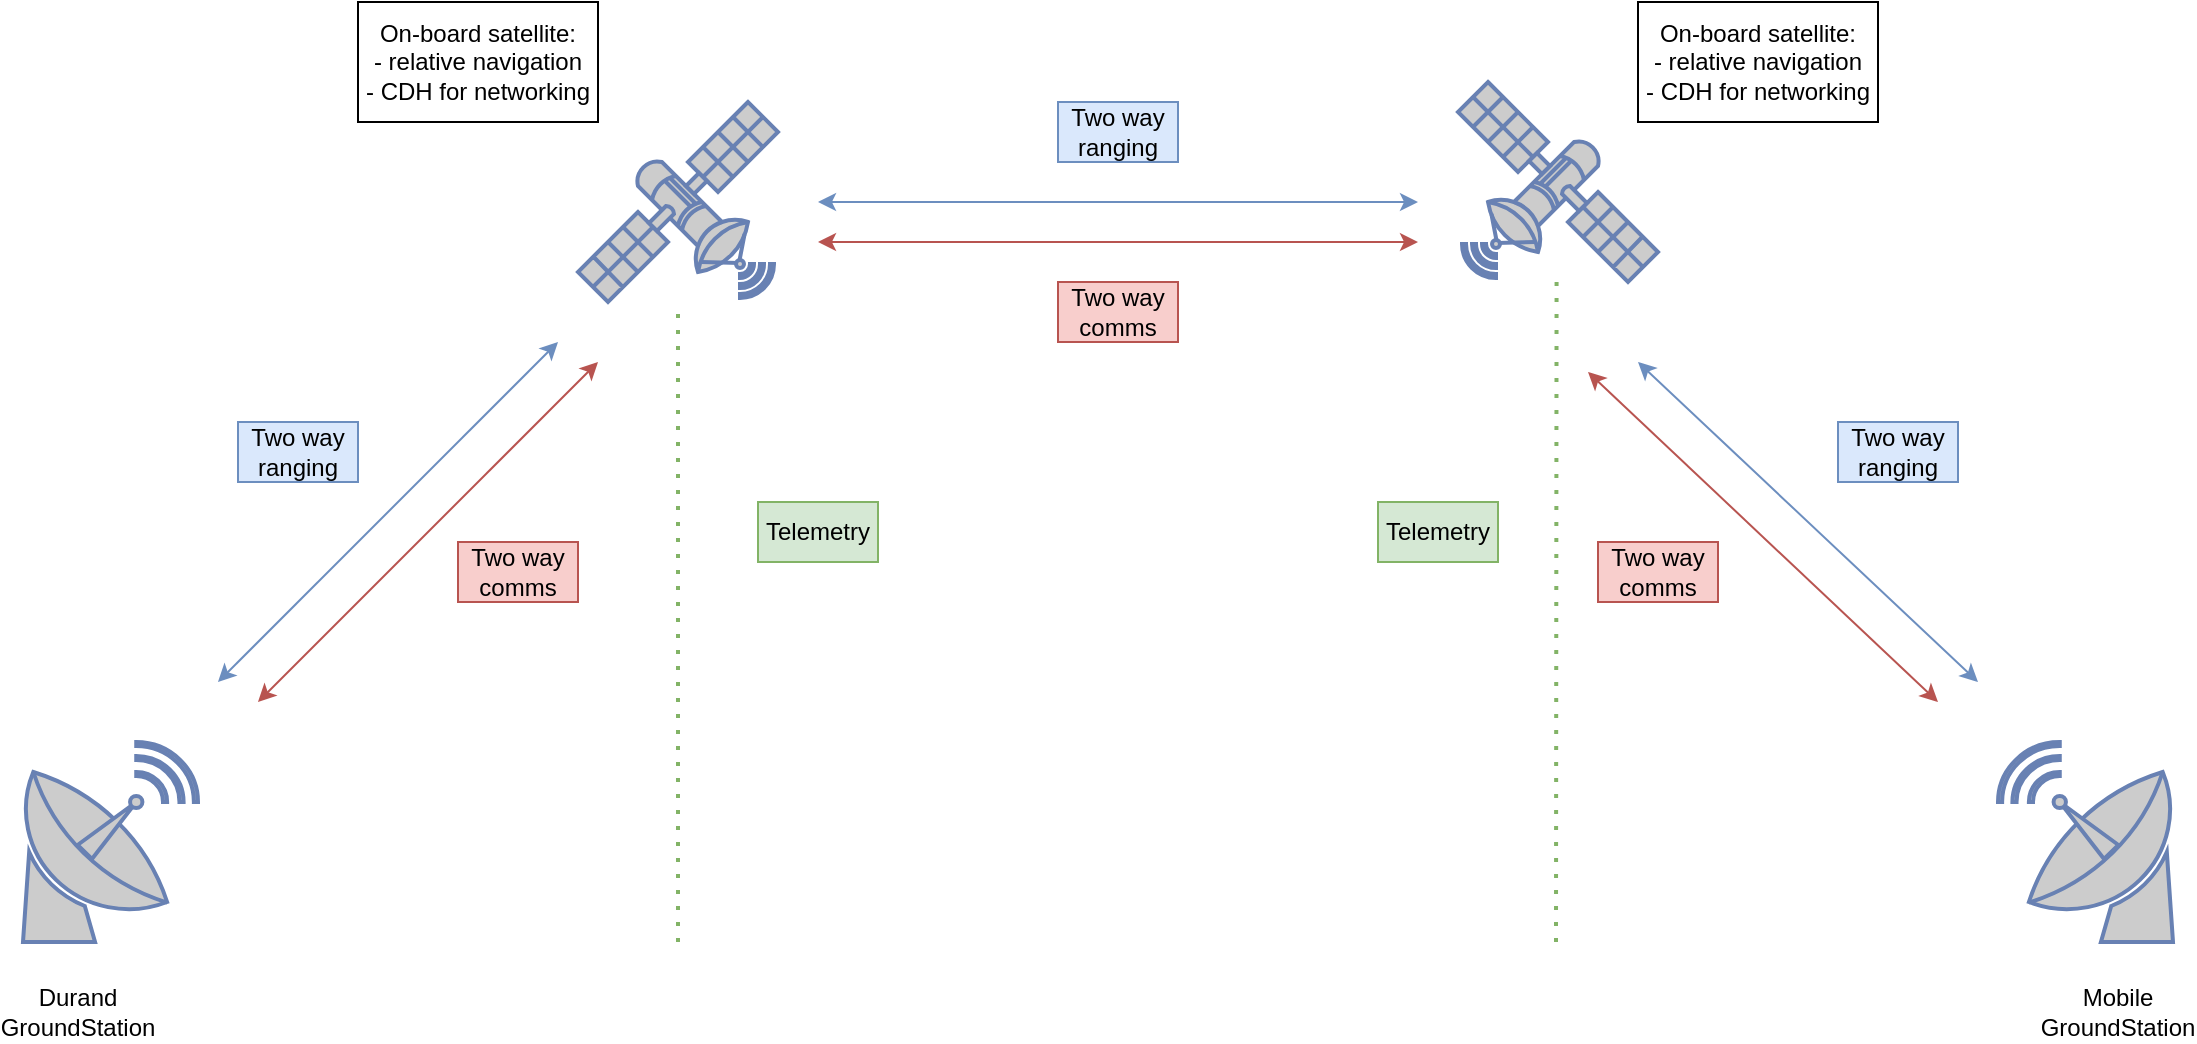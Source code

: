 <mxfile pages="2">
    <diagram id="ojHnEnGWZA4C1J7AVFo-" name="ranging">
        <mxGraphModel dx="673" dy="661" grid="1" gridSize="10" guides="1" tooltips="1" connect="1" arrows="1" fold="1" page="1" pageScale="1" pageWidth="1100" pageHeight="850" math="0" shadow="0">
            <root>
                <mxCell id="0"/>
                <mxCell id="1" parent="0"/>
                <mxCell id="_DRrsNKvXK_cskjXRkIl-1" value="" style="fontColor=#0066CC;verticalAlign=top;verticalLabelPosition=bottom;labelPosition=center;align=center;html=1;outlineConnect=0;fillColor=#CCCCCC;strokeColor=#6881B3;gradientColor=none;gradientDirection=north;strokeWidth=2;shape=mxgraph.networks.satellite;" parent="1" vertex="1">
                    <mxGeometry x="730" y="130" width="100" height="100" as="geometry"/>
                </mxCell>
                <mxCell id="_DRrsNKvXK_cskjXRkIl-2" value="" style="fontColor=#0066CC;verticalAlign=top;verticalLabelPosition=bottom;labelPosition=center;align=center;html=1;outlineConnect=0;fillColor=#CCCCCC;strokeColor=#6881B3;gradientColor=none;gradientDirection=north;strokeWidth=2;shape=mxgraph.networks.satellite;flipH=1;" parent="1" vertex="1">
                    <mxGeometry x="290" y="140" width="100" height="100" as="geometry"/>
                </mxCell>
                <mxCell id="_DRrsNKvXK_cskjXRkIl-3" value="" style="fontColor=#0066CC;verticalAlign=top;verticalLabelPosition=bottom;labelPosition=center;align=center;html=1;outlineConnect=0;fillColor=#CCCCCC;strokeColor=#6881B3;gradientColor=none;gradientDirection=north;strokeWidth=2;shape=mxgraph.networks.satellite_dish;" parent="1" vertex="1">
                    <mxGeometry x="10" y="460" width="90" height="100" as="geometry"/>
                </mxCell>
                <mxCell id="_DRrsNKvXK_cskjXRkIl-4" value="" style="fontColor=#0066CC;verticalAlign=top;verticalLabelPosition=bottom;labelPosition=center;align=center;html=1;outlineConnect=0;fillColor=#CCCCCC;strokeColor=#6881B3;gradientColor=none;gradientDirection=north;strokeWidth=2;shape=mxgraph.networks.satellite_dish;flipV=0;flipH=1;" parent="1" vertex="1">
                    <mxGeometry x="1000" y="460" width="90" height="100" as="geometry"/>
                </mxCell>
                <mxCell id="_DRrsNKvXK_cskjXRkIl-5" value="" style="endArrow=classic;startArrow=classic;html=1;rounded=0;fillColor=#dae8fc;strokeColor=#6c8ebf;" parent="1" edge="1">
                    <mxGeometry width="50" height="50" relative="1" as="geometry">
                        <mxPoint x="110" y="430" as="sourcePoint"/>
                        <mxPoint x="280" y="260" as="targetPoint"/>
                    </mxGeometry>
                </mxCell>
                <mxCell id="_DRrsNKvXK_cskjXRkIl-6" value="" style="endArrow=classic;startArrow=classic;html=1;rounded=0;fillColor=#f8cecc;strokeColor=#b85450;" parent="1" edge="1">
                    <mxGeometry width="50" height="50" relative="1" as="geometry">
                        <mxPoint x="130" y="440" as="sourcePoint"/>
                        <mxPoint x="300.0" y="270" as="targetPoint"/>
                    </mxGeometry>
                </mxCell>
                <mxCell id="_DRrsNKvXK_cskjXRkIl-7" value="Two way ranging" style="text;html=1;strokeColor=#6c8ebf;fillColor=#dae8fc;align=center;verticalAlign=middle;whiteSpace=wrap;rounded=0;" parent="1" vertex="1">
                    <mxGeometry x="120" y="300" width="60" height="30" as="geometry"/>
                </mxCell>
                <mxCell id="_DRrsNKvXK_cskjXRkIl-9" value="Two way comms" style="text;html=1;strokeColor=#b85450;fillColor=#f8cecc;align=center;verticalAlign=middle;whiteSpace=wrap;rounded=0;" parent="1" vertex="1">
                    <mxGeometry x="230" y="360" width="60" height="30" as="geometry"/>
                </mxCell>
                <mxCell id="_DRrsNKvXK_cskjXRkIl-10" value="" style="endArrow=classic;startArrow=classic;html=1;rounded=0;fillColor=#dae8fc;strokeColor=#6c8ebf;" parent="1" edge="1">
                    <mxGeometry width="50" height="50" relative="1" as="geometry">
                        <mxPoint x="410" y="190" as="sourcePoint"/>
                        <mxPoint x="710" y="190" as="targetPoint"/>
                    </mxGeometry>
                </mxCell>
                <mxCell id="_DRrsNKvXK_cskjXRkIl-11" value="" style="endArrow=classic;startArrow=classic;html=1;rounded=0;fillColor=#f8cecc;strokeColor=#b85450;" parent="1" edge="1">
                    <mxGeometry width="50" height="50" relative="1" as="geometry">
                        <mxPoint x="410.0" y="210" as="sourcePoint"/>
                        <mxPoint x="710" y="210" as="targetPoint"/>
                    </mxGeometry>
                </mxCell>
                <mxCell id="_DRrsNKvXK_cskjXRkIl-12" value="Two way ranging" style="text;html=1;strokeColor=#6c8ebf;fillColor=#dae8fc;align=center;verticalAlign=middle;whiteSpace=wrap;rounded=0;" parent="1" vertex="1">
                    <mxGeometry x="530" y="140" width="60" height="30" as="geometry"/>
                </mxCell>
                <mxCell id="_DRrsNKvXK_cskjXRkIl-13" value="Two way comms" style="text;html=1;strokeColor=#b85450;fillColor=#f8cecc;align=center;verticalAlign=middle;whiteSpace=wrap;rounded=0;" parent="1" vertex="1">
                    <mxGeometry x="530" y="230" width="60" height="30" as="geometry"/>
                </mxCell>
                <mxCell id="_DRrsNKvXK_cskjXRkIl-14" value="Two way ranging" style="text;html=1;strokeColor=#6c8ebf;fillColor=#dae8fc;align=center;verticalAlign=middle;whiteSpace=wrap;rounded=0;" parent="1" vertex="1">
                    <mxGeometry x="920" y="300" width="60" height="30" as="geometry"/>
                </mxCell>
                <mxCell id="_DRrsNKvXK_cskjXRkIl-15" value="Two way comms" style="text;html=1;strokeColor=#b85450;fillColor=#f8cecc;align=center;verticalAlign=middle;whiteSpace=wrap;rounded=0;" parent="1" vertex="1">
                    <mxGeometry x="800" y="360" width="60" height="30" as="geometry"/>
                </mxCell>
                <mxCell id="_DRrsNKvXK_cskjXRkIl-18" value="" style="endArrow=classic;startArrow=classic;html=1;rounded=0;fillColor=#dae8fc;strokeColor=#6c8ebf;" parent="1" edge="1">
                    <mxGeometry width="50" height="50" relative="1" as="geometry">
                        <mxPoint x="820" y="270" as="sourcePoint"/>
                        <mxPoint x="990" y="430" as="targetPoint"/>
                    </mxGeometry>
                </mxCell>
                <mxCell id="_DRrsNKvXK_cskjXRkIl-19" value="" style="endArrow=classic;startArrow=classic;html=1;rounded=0;fillColor=#f8cecc;strokeColor=#b85450;" parent="1" edge="1">
                    <mxGeometry width="50" height="50" relative="1" as="geometry">
                        <mxPoint x="970" y="440" as="sourcePoint"/>
                        <mxPoint x="795" y="275" as="targetPoint"/>
                    </mxGeometry>
                </mxCell>
                <mxCell id="ajO3Ig3FKNTsOu4E4tac-1" value="Durand GroundStation" style="text;html=1;strokeColor=none;fillColor=none;align=center;verticalAlign=middle;whiteSpace=wrap;rounded=0;" parent="1" vertex="1">
                    <mxGeometry x="10" y="580" width="60" height="30" as="geometry"/>
                </mxCell>
                <mxCell id="ajO3Ig3FKNTsOu4E4tac-2" value="Mobile GroundStation" style="text;html=1;strokeColor=none;fillColor=none;align=center;verticalAlign=middle;whiteSpace=wrap;rounded=0;" parent="1" vertex="1">
                    <mxGeometry x="1030" y="580" width="60" height="30" as="geometry"/>
                </mxCell>
                <mxCell id="OMtqCEIY_cnnKm8WzeRN-1" value="" style="endArrow=none;dashed=1;html=1;dashPattern=1 3;strokeWidth=2;rounded=0;fillColor=#d5e8d4;strokeColor=#82b366;" parent="1" edge="1">
                    <mxGeometry width="50" height="50" relative="1" as="geometry">
                        <mxPoint x="340" y="560" as="sourcePoint"/>
                        <mxPoint x="340" y="240" as="targetPoint"/>
                    </mxGeometry>
                </mxCell>
                <mxCell id="OMtqCEIY_cnnKm8WzeRN-2" value="Telemetry" style="text;html=1;strokeColor=#82b366;fillColor=#d5e8d4;align=center;verticalAlign=middle;whiteSpace=wrap;rounded=0;" parent="1" vertex="1">
                    <mxGeometry x="380" y="340" width="60" height="30" as="geometry"/>
                </mxCell>
                <mxCell id="8VYlKPC9KQpfqFxVjLlt-1" value="" style="endArrow=none;dashed=1;html=1;dashPattern=1 3;strokeWidth=2;rounded=0;fillColor=#d5e8d4;strokeColor=#82b366;" parent="1" edge="1">
                    <mxGeometry width="50" height="50" relative="1" as="geometry">
                        <mxPoint x="779" y="560" as="sourcePoint"/>
                        <mxPoint x="779.29" y="230" as="targetPoint"/>
                    </mxGeometry>
                </mxCell>
                <mxCell id="8VYlKPC9KQpfqFxVjLlt-2" value="Telemetry" style="text;html=1;strokeColor=#82b366;fillColor=#d5e8d4;align=center;verticalAlign=middle;whiteSpace=wrap;rounded=0;" parent="1" vertex="1">
                    <mxGeometry x="690" y="340" width="60" height="30" as="geometry"/>
                </mxCell>
                <mxCell id="WXxn4PGH-tGLALcpRaH0-1" value="On-board satellite:&lt;br&gt;- relative navigation&lt;br&gt;- CDH for networking" style="rounded=0;whiteSpace=wrap;html=1;" parent="1" vertex="1">
                    <mxGeometry x="180" y="90" width="120" height="60" as="geometry"/>
                </mxCell>
                <mxCell id="WXxn4PGH-tGLALcpRaH0-2" value="On-board satellite:&lt;br&gt;- relative navigation&lt;br&gt;- CDH for networking" style="rounded=0;whiteSpace=wrap;html=1;" parent="1" vertex="1">
                    <mxGeometry x="820" y="90" width="120" height="60" as="geometry"/>
                </mxCell>
            </root>
        </mxGraphModel>
    </diagram>
    <diagram id="zlLAyP2kWiiKlo9YILs9" name="store-and-forward">
        <mxGraphModel dx="1773" dy="661" grid="1" gridSize="10" guides="1" tooltips="1" connect="1" arrows="1" fold="1" page="1" pageScale="1" pageWidth="1100" pageHeight="850" math="0" shadow="0">
            <root>
                <mxCell id="PCgB4RgCWSJPh3STAG_5-0"/>
                <mxCell id="PCgB4RgCWSJPh3STAG_5-1" parent="PCgB4RgCWSJPh3STAG_5-0"/>
                <mxCell id="PCgB4RgCWSJPh3STAG_5-2" value="" style="fontColor=#0066CC;verticalAlign=top;verticalLabelPosition=bottom;labelPosition=center;align=center;html=1;outlineConnect=0;fillColor=#CCCCCC;strokeColor=#6881B3;gradientColor=none;gradientDirection=north;strokeWidth=2;shape=mxgraph.networks.satellite;" parent="PCgB4RgCWSJPh3STAG_5-1" vertex="1">
                    <mxGeometry x="730" y="130" width="100" height="100" as="geometry"/>
                </mxCell>
                <mxCell id="PCgB4RgCWSJPh3STAG_5-3" value="" style="fontColor=#0066CC;verticalAlign=top;verticalLabelPosition=bottom;labelPosition=center;align=center;html=1;outlineConnect=0;fillColor=#CCCCCC;strokeColor=#6881B3;gradientColor=none;gradientDirection=north;strokeWidth=2;shape=mxgraph.networks.satellite;flipH=1;" parent="PCgB4RgCWSJPh3STAG_5-1" vertex="1">
                    <mxGeometry x="290" y="140" width="100" height="100" as="geometry"/>
                </mxCell>
                <mxCell id="PCgB4RgCWSJPh3STAG_5-7" value="" style="endArrow=classic;startArrow=none;html=1;rounded=0;fillColor=#f8cecc;strokeColor=#b85450;startFill=0;" parent="PCgB4RgCWSJPh3STAG_5-1" edge="1">
                    <mxGeometry width="50" height="50" relative="1" as="geometry">
                        <mxPoint x="130.0" y="440" as="sourcePoint"/>
                        <mxPoint x="300.0" y="270" as="targetPoint"/>
                    </mxGeometry>
                </mxCell>
                <mxCell id="PCgB4RgCWSJPh3STAG_5-11" value="" style="endArrow=classic;startArrow=none;html=1;rounded=0;fillColor=#f8cecc;strokeColor=#b85450;startFill=0;" parent="PCgB4RgCWSJPh3STAG_5-1" edge="1">
                    <mxGeometry width="50" height="50" relative="1" as="geometry">
                        <mxPoint x="410.0" y="210" as="sourcePoint"/>
                        <mxPoint x="710" y="210" as="targetPoint"/>
                    </mxGeometry>
                </mxCell>
                <mxCell id="PCgB4RgCWSJPh3STAG_5-17" value="" style="endArrow=none;startArrow=classic;html=1;rounded=0;fillColor=#f8cecc;strokeColor=#b85450;startFill=1;endFill=0;" parent="PCgB4RgCWSJPh3STAG_5-1" edge="1">
                    <mxGeometry width="50" height="50" relative="1" as="geometry">
                        <mxPoint x="985" y="445" as="sourcePoint"/>
                        <mxPoint x="810" y="280" as="targetPoint"/>
                    </mxGeometry>
                </mxCell>
                <mxCell id="1h-ve-LSfjFVO1kQ3pWR-0" value="" style="shape=mxgraph.cisco.wireless.antenna;html=1;pointerEvents=1;dashed=0;fillColor=#036897;strokeColor=#ffffff;strokeWidth=2;verticalLabelPosition=bottom;verticalAlign=top;align=center;outlineConnect=0;" parent="PCgB4RgCWSJPh3STAG_5-1" vertex="1">
                    <mxGeometry y="490" width="88" height="104" as="geometry"/>
                </mxCell>
                <mxCell id="1h-ve-LSfjFVO1kQ3pWR-1" value="" style="shape=mxgraph.cisco.wireless.antenna;html=1;pointerEvents=1;dashed=0;fillColor=#036897;strokeColor=#ffffff;strokeWidth=2;verticalLabelPosition=bottom;verticalAlign=top;align=center;outlineConnect=0;" parent="PCgB4RgCWSJPh3STAG_5-1" vertex="1">
                    <mxGeometry x="1030" y="490" width="88" height="104" as="geometry"/>
                </mxCell>
                <mxCell id="1h-ve-LSfjFVO1kQ3pWR-2" value="" style="endArrow=none;dashed=1;html=1;dashPattern=1 3;strokeWidth=2;rounded=0;fillColor=#d5e8d4;strokeColor=#82b366;" parent="PCgB4RgCWSJPh3STAG_5-1" target="PCgB4RgCWSJPh3STAG_5-3" edge="1">
                    <mxGeometry width="50" height="50" relative="1" as="geometry">
                        <mxPoint x="340" y="590" as="sourcePoint"/>
                        <mxPoint x="340" y="410" as="targetPoint"/>
                    </mxGeometry>
                </mxCell>
                <mxCell id="1h-ve-LSfjFVO1kQ3pWR-3" value="Telemetry" style="text;html=1;strokeColor=#82b366;fillColor=#d5e8d4;align=center;verticalAlign=middle;whiteSpace=wrap;rounded=0;" parent="PCgB4RgCWSJPh3STAG_5-1" vertex="1">
                    <mxGeometry x="380" y="340" width="60" height="30" as="geometry"/>
                </mxCell>
                <mxCell id="1h-ve-LSfjFVO1kQ3pWR-4" value="" style="endArrow=none;dashed=1;html=1;dashPattern=1 3;strokeWidth=2;rounded=0;fillColor=#d5e8d4;strokeColor=#82b366;" parent="PCgB4RgCWSJPh3STAG_5-1" edge="1">
                    <mxGeometry width="50" height="50" relative="1" as="geometry">
                        <mxPoint x="779" y="590" as="sourcePoint"/>
                        <mxPoint x="779.29" y="230" as="targetPoint"/>
                    </mxGeometry>
                </mxCell>
                <mxCell id="1h-ve-LSfjFVO1kQ3pWR-5" value="Telemetry" style="text;html=1;strokeColor=#82b366;fillColor=#d5e8d4;align=center;verticalAlign=middle;whiteSpace=wrap;rounded=0;" parent="PCgB4RgCWSJPh3STAG_5-1" vertex="1">
                    <mxGeometry x="690" y="340" width="60" height="30" as="geometry"/>
                </mxCell>
                <mxCell id="1h-ve-LSfjFVO1kQ3pWR-6" value="HAM Message" style="text;html=1;strokeColor=#b85450;fillColor=#f8cecc;align=center;verticalAlign=middle;whiteSpace=wrap;rounded=0;" parent="PCgB4RgCWSJPh3STAG_5-1" vertex="1">
                    <mxGeometry x="210" y="370" width="60" height="30" as="geometry"/>
                </mxCell>
                <mxCell id="1h-ve-LSfjFVO1kQ3pWR-7" value="HAM Message" style="text;html=1;strokeColor=#b85450;fillColor=#f8cecc;align=center;verticalAlign=middle;whiteSpace=wrap;rounded=0;" parent="PCgB4RgCWSJPh3STAG_5-1" vertex="1">
                    <mxGeometry x="530" y="230" width="60" height="30" as="geometry"/>
                </mxCell>
                <mxCell id="1h-ve-LSfjFVO1kQ3pWR-8" value="HAM Response" style="text;html=1;strokeColor=#d79b00;fillColor=#ffe6cc;align=center;verticalAlign=middle;whiteSpace=wrap;rounded=0;" parent="PCgB4RgCWSJPh3STAG_5-1" vertex="1">
                    <mxGeometry x="940" y="290" width="60" height="30" as="geometry"/>
                </mxCell>
                <mxCell id="1h-ve-LSfjFVO1kQ3pWR-9" value="Amateur Radio Station" style="text;html=1;strokeColor=none;fillColor=none;align=center;verticalAlign=middle;whiteSpace=wrap;rounded=0;" parent="PCgB4RgCWSJPh3STAG_5-1" vertex="1">
                    <mxGeometry x="14" y="630" width="60" height="30" as="geometry"/>
                </mxCell>
                <mxCell id="1h-ve-LSfjFVO1kQ3pWR-10" value="Amateur Radio Station" style="text;html=1;strokeColor=none;fillColor=none;align=center;verticalAlign=middle;whiteSpace=wrap;rounded=0;" parent="PCgB4RgCWSJPh3STAG_5-1" vertex="1">
                    <mxGeometry x="1044" y="630" width="60" height="30" as="geometry"/>
                </mxCell>
                <mxCell id="1h-ve-LSfjFVO1kQ3pWR-11" value="" style="endArrow=none;startArrow=classic;html=1;rounded=0;fillColor=#d5e8d4;strokeColor=#82b366;startFill=1;endFill=0;" parent="PCgB4RgCWSJPh3STAG_5-1" edge="1">
                    <mxGeometry width="50" height="50" relative="1" as="geometry">
                        <mxPoint x="110.0" y="425" as="sourcePoint"/>
                        <mxPoint x="280.0" y="255" as="targetPoint"/>
                    </mxGeometry>
                </mxCell>
                <mxCell id="1h-ve-LSfjFVO1kQ3pWR-12" value="" style="endArrow=none;startArrow=classic;html=1;rounded=0;fillColor=#d5e8d4;strokeColor=#82b366;startFill=1;endFill=0;" parent="PCgB4RgCWSJPh3STAG_5-1" edge="1">
                    <mxGeometry width="50" height="50" relative="1" as="geometry">
                        <mxPoint x="410.0" y="180" as="sourcePoint"/>
                        <mxPoint x="710" y="180" as="targetPoint"/>
                    </mxGeometry>
                </mxCell>
                <mxCell id="1h-ve-LSfjFVO1kQ3pWR-14" value="" style="endArrow=classic;startArrow=none;html=1;rounded=0;fillColor=#d5e8d4;strokeColor=#82b366;startFill=0;endFill=1;" parent="PCgB4RgCWSJPh3STAG_5-1" edge="1">
                    <mxGeometry width="50" height="50" relative="1" as="geometry">
                        <mxPoint x="1005" y="425" as="sourcePoint"/>
                        <mxPoint x="830" y="260" as="targetPoint"/>
                    </mxGeometry>
                </mxCell>
                <mxCell id="1h-ve-LSfjFVO1kQ3pWR-15" value="HAM Radio Message" style="text;html=1;strokeColor=#b85450;fillColor=#f8cecc;align=center;verticalAlign=middle;whiteSpace=wrap;rounded=0;" parent="PCgB4RgCWSJPh3STAG_5-1" vertex="1">
                    <mxGeometry x="820" y="380" width="60" height="30" as="geometry"/>
                </mxCell>
                <mxCell id="1h-ve-LSfjFVO1kQ3pWR-16" value="HAM Response" style="text;html=1;strokeColor=#d79b00;fillColor=#ffe6cc;align=center;verticalAlign=middle;whiteSpace=wrap;rounded=0;" parent="PCgB4RgCWSJPh3STAG_5-1" vertex="1">
                    <mxGeometry x="530" y="120" width="60" height="30" as="geometry"/>
                </mxCell>
                <mxCell id="1h-ve-LSfjFVO1kQ3pWR-17" value="HAM Response" style="text;html=1;strokeColor=#d79b00;fillColor=#ffe6cc;align=center;verticalAlign=middle;whiteSpace=wrap;rounded=0;" parent="PCgB4RgCWSJPh3STAG_5-1" vertex="1">
                    <mxGeometry x="130" y="290" width="60" height="30" as="geometry"/>
                </mxCell>
            </root>
        </mxGraphModel>
    </diagram>
</mxfile>